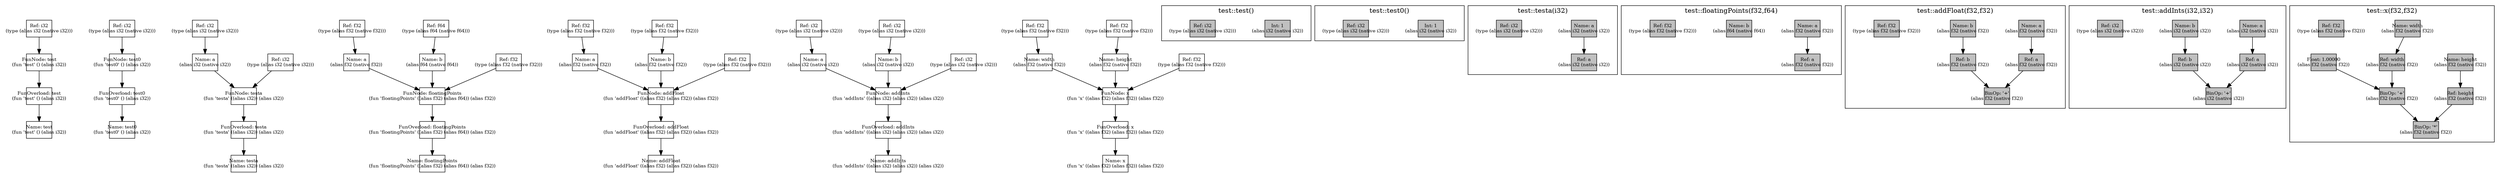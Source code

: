 digraph Document {
  node [shape=box,fixedsize=shape fontsize=10]
  1 [label="FunOverload: test\n(fun 'test' () (alias i32))", fillcolor=grey];
  2 [label="FunNode: test\n(fun 'test' () (alias i32))", fillcolor=grey];
  3 [label="Ref: i32\n(type (alias i32 (native i32)))", fillcolor=grey];
  4 [label="Name: test\n(fun 'test' () (alias i32))", fillcolor=grey];
  5 [label="FunOverload: test0\n(fun 'test0' () (alias i32))", fillcolor=grey];
  6 [label="FunNode: test0\n(fun 'test0' () (alias i32))", fillcolor=grey];
  7 [label="Ref: i32\n(type (alias i32 (native i32)))", fillcolor=grey];
  8 [label="Name: test0\n(fun 'test0' () (alias i32))", fillcolor=grey];
  9 [label="FunOverload: testa\n(fun 'testa' ((alias i32)) (alias i32))", fillcolor=grey];
  10 [label="FunNode: testa\n(fun 'testa' ((alias i32)) (alias i32))", fillcolor=grey];
  11 [label="Ref: i32\n(type (alias i32 (native i32)))", fillcolor=grey];
  12 [label="Name: a\n(alias i32 (native i32))", fillcolor=grey];
  13 [label="Ref: i32\n(type (alias i32 (native i32)))", fillcolor=grey];
  14 [label="Name: testa\n(fun 'testa' ((alias i32)) (alias i32))", fillcolor=grey];
  15 [label="FunOverload: floatingPoints\n(fun 'floatingPoints' ((alias f32) (alias f64)) (alias f32))", fillcolor=grey];
  16 [label="FunNode: floatingPoints\n(fun 'floatingPoints' ((alias f32) (alias f64)) (alias f32))", fillcolor=grey];
  17 [label="Ref: f32\n(type (alias f32 (native f32)))", fillcolor=grey];
  18 [label="Name: a\n(alias f32 (native f32))", fillcolor=grey];
  19 [label="Ref: f64\n(type (alias f64 (native f64)))", fillcolor=grey];
  20 [label="Name: b\n(alias f64 (native f64))", fillcolor=grey];
  21 [label="Ref: f32\n(type (alias f32 (native f32)))", fillcolor=grey];
  22 [label="Name: floatingPoints\n(fun 'floatingPoints' ((alias f32) (alias f64)) (alias f32))", fillcolor=grey];
  23 [label="FunOverload: addFloat\n(fun 'addFloat' ((alias f32) (alias f32)) (alias f32))", fillcolor=grey];
  24 [label="FunNode: addFloat\n(fun 'addFloat' ((alias f32) (alias f32)) (alias f32))", fillcolor=grey];
  25 [label="Ref: f32\n(type (alias f32 (native f32)))", fillcolor=grey];
  26 [label="Name: a\n(alias f32 (native f32))", fillcolor=grey];
  27 [label="Ref: f32\n(type (alias f32 (native f32)))", fillcolor=grey];
  28 [label="Name: b\n(alias f32 (native f32))", fillcolor=grey];
  29 [label="Ref: f32\n(type (alias f32 (native f32)))", fillcolor=grey];
  30 [label="Name: addFloat\n(fun 'addFloat' ((alias f32) (alias f32)) (alias f32))", fillcolor=grey];
  31 [label="FunOverload: addInts\n(fun 'addInts' ((alias i32) (alias i32)) (alias i32))", fillcolor=grey];
  32 [label="FunNode: addInts\n(fun 'addInts' ((alias i32) (alias i32)) (alias i32))", fillcolor=grey];
  33 [label="Ref: i32\n(type (alias i32 (native i32)))", fillcolor=grey];
  34 [label="Name: a\n(alias i32 (native i32))", fillcolor=grey];
  35 [label="Ref: i32\n(type (alias i32 (native i32)))", fillcolor=grey];
  36 [label="Name: b\n(alias i32 (native i32))", fillcolor=grey];
  37 [label="Ref: i32\n(type (alias i32 (native i32)))", fillcolor=grey];
  38 [label="Name: addInts\n(fun 'addInts' ((alias i32) (alias i32)) (alias i32))", fillcolor=grey];
  39 [label="FunOverload: x\n(fun 'x' ((alias f32) (alias f32)) (alias f32))", fillcolor=grey];
  40 [label="FunNode: x\n(fun 'x' ((alias f32) (alias f32)) (alias f32))", fillcolor=grey];
  41 [label="Ref: f32\n(type (alias f32 (native f32)))", fillcolor=grey];
  42 [label="Name: width\n(alias f32 (native f32))", fillcolor=grey];
  43 [label="Ref: f32\n(type (alias f32 (native f32)))", fillcolor=grey];
  44 [label="Name: height\n(alias f32 (native f32))", fillcolor=grey];
  45 [label="Ref: f32\n(type (alias f32 (native f32)))", fillcolor=grey];
  46 [label="Name: x\n(fun 'x' ((alias f32) (alias f32)) (alias f32))", fillcolor=grey];
  subgraph cluster0 {
    node [style=filled, fillcolor=grey];
    47 [label="Int: 1\n(alias i32 (native i32))", fillcolor=grey];
    48 [label="Ref: i32\n(type (alias i32 (native i32)))", fillcolor=grey];
  label = "test::test()";
}
  subgraph cluster1 {
    node [style=filled, fillcolor=grey];
    49 [label="Int: 1\n(alias i32 (native i32))", fillcolor=grey];
    50 [label="Ref: i32\n(type (alias i32 (native i32)))", fillcolor=grey];
  label = "test::test0()";
}
  subgraph cluster2 {
    node [style=filled, fillcolor=grey];
    51 [label="Name: a\n(alias i32 (native i32))", fillcolor=grey];
    52 [label="Ref: a\n(alias i32 (native i32))", fillcolor=grey];
    53 [label="Ref: i32\n(type (alias i32 (native i32)))", fillcolor=grey];
    51 -> 52[taillabel="" labeldistance="1" fontname="times  italic" fontsize = 10 color="black" ];
  label = "test::testa(i32)";
}
  subgraph cluster3 {
    node [style=filled, fillcolor=grey];
    54 [label="Name: a\n(alias f32 (native f32))", fillcolor=grey];
    55 [label="Name: b\n(alias f64 (native f64))", fillcolor=grey];
    56 [label="Ref: a\n(alias f32 (native f32))", fillcolor=grey];
    57 [label="Ref: f32\n(type (alias f32 (native f32)))", fillcolor=grey];
    54 -> 56[taillabel="" labeldistance="1" fontname="times  italic" fontsize = 10 color="black" ];
  label = "test::floatingPoints(f32,f64)";
}
  subgraph cluster4 {
    node [style=filled, fillcolor=grey];
    58 [label="Name: a\n(alias f32 (native f32))", fillcolor=grey];
    59 [label="Name: b\n(alias f32 (native f32))", fillcolor=grey];
    60 [label="BinOp: '+'\n(alias f32 (native f32))", fillcolor=grey];
    61 [label="Ref: a\n(alias f32 (native f32))", fillcolor=grey];
    62 [label="Ref: b\n(alias f32 (native f32))", fillcolor=grey];
    63 [label="Ref: f32\n(type (alias f32 (native f32)))", fillcolor=grey];
    58 -> 61[taillabel="" labeldistance="1" fontname="times  italic" fontsize = 10 color="black" ];
    59 -> 62[taillabel="" labeldistance="1" fontname="times  italic" fontsize = 10 color="black" ];
    61 -> 60[taillabel="" labeldistance="1" fontname="times  italic" fontsize = 10 color="black" ];
    62 -> 60[taillabel="" labeldistance="1" fontname="times  italic" fontsize = 10 color="black" ];
  label = "test::addFloat(f32,f32)";
}
  subgraph cluster5 {
    node [style=filled, fillcolor=grey];
    64 [label="Name: a\n(alias i32 (native i32))", fillcolor=grey];
    65 [label="Name: b\n(alias i32 (native i32))", fillcolor=grey];
    66 [label="BinOp: '+'\n(alias i32 (native i32))", fillcolor=grey];
    67 [label="Ref: a\n(alias i32 (native i32))", fillcolor=grey];
    68 [label="Ref: b\n(alias i32 (native i32))", fillcolor=grey];
    69 [label="Ref: i32\n(type (alias i32 (native i32)))", fillcolor=grey];
    64 -> 67[taillabel="" labeldistance="1" fontname="times  italic" fontsize = 10 color="black" ];
    65 -> 68[taillabel="" labeldistance="1" fontname="times  italic" fontsize = 10 color="black" ];
    67 -> 66[taillabel="" labeldistance="1" fontname="times  italic" fontsize = 10 color="black" ];
    68 -> 66[taillabel="" labeldistance="1" fontname="times  italic" fontsize = 10 color="black" ];
  label = "test::addInts(i32,i32)";
}
  subgraph cluster6 {
    node [style=filled, fillcolor=grey];
    70 [label="Name: width\n(alias f32 (native f32))", fillcolor=grey];
    71 [label="Name: height\n(alias f32 (native f32))", fillcolor=grey];
    72 [label="BinOp: '*'\n(alias f32 (native f32))", fillcolor=grey];
    73 [label="BinOp: '+'\n(alias f32 (native f32))", fillcolor=grey];
    74 [label="Ref: width\n(alias f32 (native f32))", fillcolor=grey];
    75 [label="Float: 1.00000\n(alias f32 (native f32))", fillcolor=grey];
    76 [label="Ref: height\n(alias f32 (native f32))", fillcolor=grey];
    77 [label="Ref: f32\n(type (alias f32 (native f32)))", fillcolor=grey];
    70 -> 74[taillabel="" labeldistance="1" fontname="times  italic" fontsize = 10 color="black" ];
    71 -> 76[taillabel="" labeldistance="1" fontname="times  italic" fontsize = 10 color="black" ];
    73 -> 72[taillabel="" labeldistance="1" fontname="times  italic" fontsize = 10 color="black" ];
    74 -> 73[taillabel="" labeldistance="1" fontname="times  italic" fontsize = 10 color="black" ];
    75 -> 73[taillabel="" labeldistance="1" fontname="times  italic" fontsize = 10 color="black" ];
    76 -> 72[taillabel="" labeldistance="1" fontname="times  italic" fontsize = 10 color="black" ];
  label = "test::x(f32,f32)";
}
  1 -> 4[taillabel="" labeldistance="1" fontname="times  italic" fontsize = 10 color="black" ];
  2 -> 1[taillabel="" labeldistance="1" fontname="times  italic" fontsize = 10 color="black" ];
  3 -> 2[taillabel="" labeldistance="1" fontname="times  italic" fontsize = 10 color="black" ];
  5 -> 8[taillabel="" labeldistance="1" fontname="times  italic" fontsize = 10 color="black" ];
  6 -> 5[taillabel="" labeldistance="1" fontname="times  italic" fontsize = 10 color="black" ];
  7 -> 6[taillabel="" labeldistance="1" fontname="times  italic" fontsize = 10 color="black" ];
  9 -> 14[taillabel="" labeldistance="1" fontname="times  italic" fontsize = 10 color="black" ];
  10 -> 9[taillabel="" labeldistance="1" fontname="times  italic" fontsize = 10 color="black" ];
  11 -> 12[taillabel="" labeldistance="1" fontname="times  italic" fontsize = 10 color="black" ];
  12 -> 10[taillabel="" labeldistance="1" fontname="times  italic" fontsize = 10 color="black" ];
  13 -> 10[taillabel="" labeldistance="1" fontname="times  italic" fontsize = 10 color="black" ];
  15 -> 22[taillabel="" labeldistance="1" fontname="times  italic" fontsize = 10 color="black" ];
  16 -> 15[taillabel="" labeldistance="1" fontname="times  italic" fontsize = 10 color="black" ];
  17 -> 18[taillabel="" labeldistance="1" fontname="times  italic" fontsize = 10 color="black" ];
  18 -> 16[taillabel="" labeldistance="1" fontname="times  italic" fontsize = 10 color="black" ];
  19 -> 20[taillabel="" labeldistance="1" fontname="times  italic" fontsize = 10 color="black" ];
  20 -> 16[taillabel="" labeldistance="1" fontname="times  italic" fontsize = 10 color="black" ];
  21 -> 16[taillabel="" labeldistance="1" fontname="times  italic" fontsize = 10 color="black" ];
  23 -> 30[taillabel="" labeldistance="1" fontname="times  italic" fontsize = 10 color="black" ];
  24 -> 23[taillabel="" labeldistance="1" fontname="times  italic" fontsize = 10 color="black" ];
  25 -> 26[taillabel="" labeldistance="1" fontname="times  italic" fontsize = 10 color="black" ];
  26 -> 24[taillabel="" labeldistance="1" fontname="times  italic" fontsize = 10 color="black" ];
  27 -> 28[taillabel="" labeldistance="1" fontname="times  italic" fontsize = 10 color="black" ];
  28 -> 24[taillabel="" labeldistance="1" fontname="times  italic" fontsize = 10 color="black" ];
  29 -> 24[taillabel="" labeldistance="1" fontname="times  italic" fontsize = 10 color="black" ];
  31 -> 38[taillabel="" labeldistance="1" fontname="times  italic" fontsize = 10 color="black" ];
  32 -> 31[taillabel="" labeldistance="1" fontname="times  italic" fontsize = 10 color="black" ];
  33 -> 34[taillabel="" labeldistance="1" fontname="times  italic" fontsize = 10 color="black" ];
  34 -> 32[taillabel="" labeldistance="1" fontname="times  italic" fontsize = 10 color="black" ];
  35 -> 36[taillabel="" labeldistance="1" fontname="times  italic" fontsize = 10 color="black" ];
  36 -> 32[taillabel="" labeldistance="1" fontname="times  italic" fontsize = 10 color="black" ];
  37 -> 32[taillabel="" labeldistance="1" fontname="times  italic" fontsize = 10 color="black" ];
  39 -> 46[taillabel="" labeldistance="1" fontname="times  italic" fontsize = 10 color="black" ];
  40 -> 39[taillabel="" labeldistance="1" fontname="times  italic" fontsize = 10 color="black" ];
  41 -> 42[taillabel="" labeldistance="1" fontname="times  italic" fontsize = 10 color="black" ];
  42 -> 40[taillabel="" labeldistance="1" fontname="times  italic" fontsize = 10 color="black" ];
  43 -> 44[taillabel="" labeldistance="1" fontname="times  italic" fontsize = 10 color="black" ];
  44 -> 40[taillabel="" labeldistance="1" fontname="times  italic" fontsize = 10 color="black" ];
  45 -> 40[taillabel="" labeldistance="1" fontname="times  italic" fontsize = 10 color="black" ];
  label="";
}
